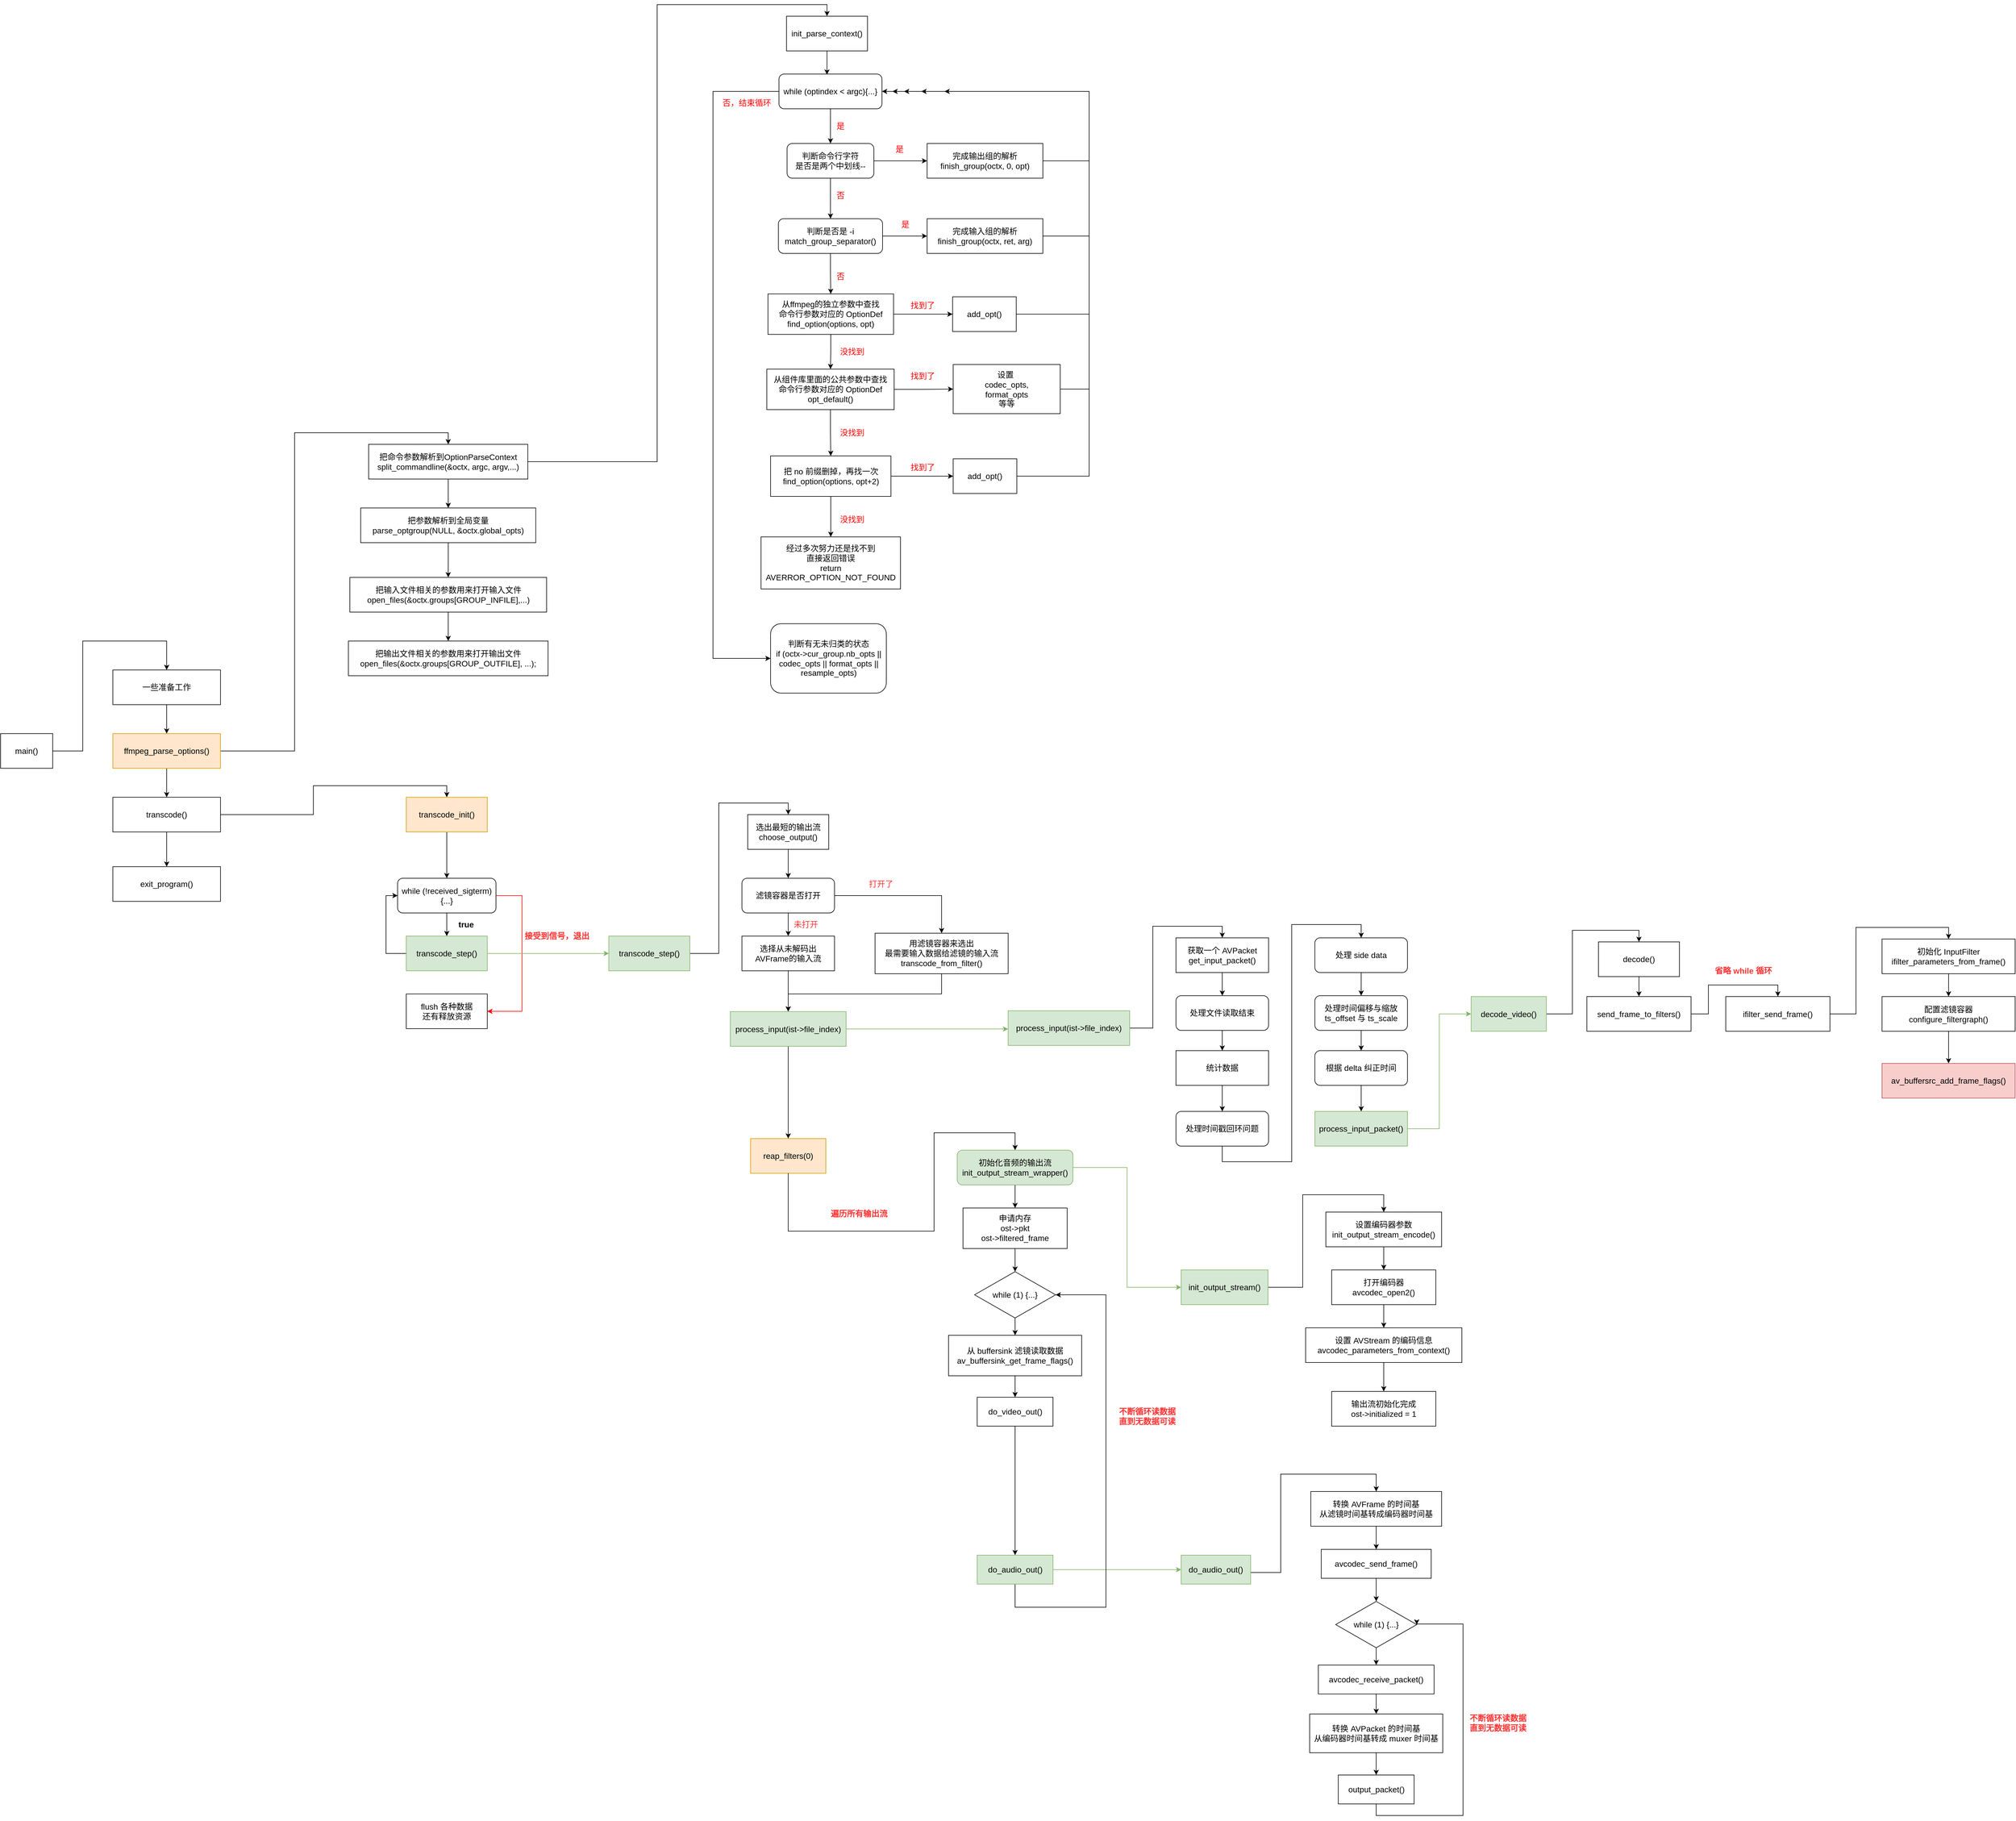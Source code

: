 <mxfile version="20.2.3" type="device"><diagram id="CCSkUD4YMc4SreTmyc2y" name="第 1 页"><mxGraphModel dx="2160" dy="3203" grid="1" gridSize="10" guides="1" tooltips="1" connect="1" arrows="1" fold="1" page="1" pageScale="1" pageWidth="827" pageHeight="1169" math="0" shadow="0"><root><mxCell id="0"/><mxCell id="1" parent="0"/><mxCell id="md7RBjFyD2T9hECYB-EM-8" style="edgeStyle=orthogonalEdgeStyle;rounded=0;orthogonalLoop=1;jettySize=auto;html=1;entryX=0.5;entryY=0;entryDx=0;entryDy=0;fontSize=14;" parent="1" source="md7RBjFyD2T9hECYB-EM-1" target="md7RBjFyD2T9hECYB-EM-2" edge="1"><mxGeometry relative="1" as="geometry"><Array as="points"><mxPoint x="2160" y="1027"/><mxPoint x="2160" y="867"/><mxPoint x="2300" y="867"/></Array><mxPoint x="2110" y="1037" as="sourcePoint"/></mxGeometry></mxCell><mxCell id="md7RBjFyD2T9hECYB-EM-1" value="init_output_stream()" style="rounded=0;whiteSpace=wrap;html=1;fontSize=14;fillColor=#d5e8d4;strokeColor=#82b366;" parent="1" vertex="1"><mxGeometry x="1950" y="997" width="150" height="60" as="geometry"/></mxCell><mxCell id="md7RBjFyD2T9hECYB-EM-11" style="edgeStyle=orthogonalEdgeStyle;rounded=0;orthogonalLoop=1;jettySize=auto;html=1;fontSize=14;" parent="1" source="md7RBjFyD2T9hECYB-EM-2" target="md7RBjFyD2T9hECYB-EM-3" edge="1"><mxGeometry relative="1" as="geometry"/></mxCell><mxCell id="md7RBjFyD2T9hECYB-EM-2" value="设置编码器参数&lt;br&gt;init_output_stream_encode()" style="rounded=0;whiteSpace=wrap;html=1;fontSize=14;" parent="1" vertex="1"><mxGeometry x="2200" y="897" width="200" height="60" as="geometry"/></mxCell><mxCell id="yU_25tdU4J_QL-_KCbab-4" style="edgeStyle=orthogonalEdgeStyle;rounded=0;orthogonalLoop=1;jettySize=auto;html=1;" parent="1" source="md7RBjFyD2T9hECYB-EM-3" target="yU_25tdU4J_QL-_KCbab-1" edge="1"><mxGeometry relative="1" as="geometry"/></mxCell><mxCell id="md7RBjFyD2T9hECYB-EM-3" value="打开编码器&lt;br&gt;avcodec_open2()" style="rounded=0;whiteSpace=wrap;html=1;fontSize=14;" parent="1" vertex="1"><mxGeometry x="2210" y="997" width="180" height="60" as="geometry"/></mxCell><mxCell id="yU_25tdU4J_QL-_KCbab-5" style="edgeStyle=orthogonalEdgeStyle;rounded=0;orthogonalLoop=1;jettySize=auto;html=1;" parent="1" source="yU_25tdU4J_QL-_KCbab-1" target="yU_25tdU4J_QL-_KCbab-2" edge="1"><mxGeometry relative="1" as="geometry"/></mxCell><mxCell id="yU_25tdU4J_QL-_KCbab-1" value="设置 AVStream 的编码信息&lt;br&gt;avcodec_parameters_from_context()" style="rounded=0;whiteSpace=wrap;html=1;fontSize=14;" parent="1" vertex="1"><mxGeometry x="2165" y="1097" width="270" height="60" as="geometry"/></mxCell><mxCell id="yU_25tdU4J_QL-_KCbab-2" value="输出流初始化完成&lt;br&gt;ost-&amp;gt;initialized = 1" style="rounded=0;whiteSpace=wrap;html=1;fontSize=14;" parent="1" vertex="1"><mxGeometry x="2210" y="1207" width="180" height="60" as="geometry"/></mxCell><mxCell id="SfkrOtHu6b_u3Cap-k4C-1" style="edgeStyle=orthogonalEdgeStyle;rounded=0;orthogonalLoop=1;jettySize=auto;html=1;entryX=0.5;entryY=0;entryDx=0;entryDy=0;fontSize=14;" parent="1" source="SfkrOtHu6b_u3Cap-k4C-2" target="SfkrOtHu6b_u3Cap-k4C-4" edge="1"><mxGeometry relative="1" as="geometry"><Array as="points"><mxPoint x="52" y="100"/><mxPoint x="52" y="-90"/><mxPoint x="197" y="-90"/></Array></mxGeometry></mxCell><mxCell id="SfkrOtHu6b_u3Cap-k4C-2" value="main()" style="rounded=0;whiteSpace=wrap;html=1;fontSize=14;" parent="1" vertex="1"><mxGeometry x="-90" y="70" width="90" height="60" as="geometry"/></mxCell><mxCell id="SfkrOtHu6b_u3Cap-k4C-3" style="edgeStyle=orthogonalEdgeStyle;rounded=0;orthogonalLoop=1;jettySize=auto;html=1;fontSize=14;" parent="1" source="SfkrOtHu6b_u3Cap-k4C-4" target="SfkrOtHu6b_u3Cap-k4C-7" edge="1"><mxGeometry relative="1" as="geometry"/></mxCell><mxCell id="SfkrOtHu6b_u3Cap-k4C-4" value="一些准备工作" style="rounded=0;whiteSpace=wrap;html=1;fontSize=14;" parent="1" vertex="1"><mxGeometry x="104" y="-40" width="186" height="60" as="geometry"/></mxCell><mxCell id="SfkrOtHu6b_u3Cap-k4C-6" style="edgeStyle=orthogonalEdgeStyle;rounded=0;orthogonalLoop=1;jettySize=auto;html=1;fontSize=14;" parent="1" source="SfkrOtHu6b_u3Cap-k4C-7" target="SfkrOtHu6b_u3Cap-k4C-8" edge="1"><mxGeometry relative="1" as="geometry"/></mxCell><mxCell id="SfkrOtHu6b_u3Cap-k4C-134" style="edgeStyle=orthogonalEdgeStyle;rounded=0;orthogonalLoop=1;jettySize=auto;html=1;entryX=0.5;entryY=0;entryDx=0;entryDy=0;" parent="1" source="SfkrOtHu6b_u3Cap-k4C-7" target="SfkrOtHu6b_u3Cap-k4C-12" edge="1"><mxGeometry relative="1" as="geometry"/></mxCell><mxCell id="SfkrOtHu6b_u3Cap-k4C-7" value="ffmpeg_parse_options()" style="rounded=0;whiteSpace=wrap;html=1;fontSize=14;fillColor=#ffe6cc;strokeColor=#d79b00;" parent="1" vertex="1"><mxGeometry x="104" y="70" width="186" height="60" as="geometry"/></mxCell><mxCell id="SfkrOtHu6b_u3Cap-k4C-65" style="edgeStyle=orthogonalEdgeStyle;rounded=0;orthogonalLoop=1;jettySize=auto;html=1;" parent="1" source="SfkrOtHu6b_u3Cap-k4C-8" target="SfkrOtHu6b_u3Cap-k4C-64" edge="1"><mxGeometry relative="1" as="geometry"/></mxCell><mxCell id="SfkrOtHu6b_u3Cap-k4C-136" style="edgeStyle=orthogonalEdgeStyle;rounded=0;orthogonalLoop=1;jettySize=auto;html=1;entryX=0.5;entryY=0;entryDx=0;entryDy=0;" parent="1" source="SfkrOtHu6b_u3Cap-k4C-8" target="SfkrOtHu6b_u3Cap-k4C-68" edge="1"><mxGeometry relative="1" as="geometry"/></mxCell><mxCell id="SfkrOtHu6b_u3Cap-k4C-8" value="transcode()" style="rounded=0;whiteSpace=wrap;html=1;fontSize=14;" parent="1" vertex="1"><mxGeometry x="104" y="180" width="186" height="60" as="geometry"/></mxCell><mxCell id="SfkrOtHu6b_u3Cap-k4C-9" style="edgeStyle=orthogonalEdgeStyle;rounded=0;orthogonalLoop=1;jettySize=auto;html=1;fontSize=14;" parent="1" source="SfkrOtHu6b_u3Cap-k4C-10" target="SfkrOtHu6b_u3Cap-k4C-14" edge="1"><mxGeometry relative="1" as="geometry"/></mxCell><mxCell id="SfkrOtHu6b_u3Cap-k4C-10" value="把参数解析到全局变量&lt;br&gt;parse_optgroup(NULL, &amp;amp;octx.global_opts)" style="rounded=0;whiteSpace=wrap;html=1;fontSize=14;" parent="1" vertex="1"><mxGeometry x="532.25" y="-320" width="302.5" height="60" as="geometry"/></mxCell><mxCell id="SfkrOtHu6b_u3Cap-k4C-11" style="edgeStyle=orthogonalEdgeStyle;rounded=0;orthogonalLoop=1;jettySize=auto;html=1;fontSize=14;" parent="1" source="SfkrOtHu6b_u3Cap-k4C-12" target="SfkrOtHu6b_u3Cap-k4C-10" edge="1"><mxGeometry relative="1" as="geometry"/></mxCell><mxCell id="SfkrOtHu6b_u3Cap-k4C-135" style="edgeStyle=orthogonalEdgeStyle;rounded=0;orthogonalLoop=1;jettySize=auto;html=1;entryX=0.5;entryY=0;entryDx=0;entryDy=0;" parent="1" source="SfkrOtHu6b_u3Cap-k4C-12" target="SfkrOtHu6b_u3Cap-k4C-19" edge="1"><mxGeometry relative="1" as="geometry"><mxPoint x="1010.0" y="-600" as="targetPoint"/></mxGeometry></mxCell><mxCell id="SfkrOtHu6b_u3Cap-k4C-12" value="把命令参数解析到OptionParseContext&lt;br&gt;split_commandline(&amp;amp;octx, argc, argv,...)" style="rounded=0;whiteSpace=wrap;html=1;fontSize=14;" parent="1" vertex="1"><mxGeometry x="546" y="-430" width="275" height="60" as="geometry"/></mxCell><mxCell id="SfkrOtHu6b_u3Cap-k4C-13" style="edgeStyle=orthogonalEdgeStyle;rounded=0;orthogonalLoop=1;jettySize=auto;html=1;fontSize=14;" parent="1" source="SfkrOtHu6b_u3Cap-k4C-14" target="SfkrOtHu6b_u3Cap-k4C-15" edge="1"><mxGeometry relative="1" as="geometry"/></mxCell><mxCell id="SfkrOtHu6b_u3Cap-k4C-14" value="把输入文件相关的参数用来打开输入文件&lt;br&gt;open_files(&amp;amp;octx.groups[GROUP_INFILE],...)" style="rounded=0;whiteSpace=wrap;html=1;fontSize=14;" parent="1" vertex="1"><mxGeometry x="513.5" y="-200" width="340" height="60" as="geometry"/></mxCell><mxCell id="SfkrOtHu6b_u3Cap-k4C-15" value="把输出文件相关的参数用来打开输出文件&lt;br&gt;open_files(&amp;amp;octx.groups[GROUP_OUTFILE], ...);" style="rounded=0;whiteSpace=wrap;html=1;fontSize=14;" parent="1" vertex="1"><mxGeometry x="511" y="-90" width="345" height="60" as="geometry"/></mxCell><mxCell id="SfkrOtHu6b_u3Cap-k4C-18" style="edgeStyle=orthogonalEdgeStyle;rounded=0;orthogonalLoop=1;jettySize=auto;html=1;entryX=0.466;entryY=0.017;entryDx=0;entryDy=0;entryPerimeter=0;fontSize=14;" parent="1" source="SfkrOtHu6b_u3Cap-k4C-19" target="SfkrOtHu6b_u3Cap-k4C-42" edge="1"><mxGeometry relative="1" as="geometry"/></mxCell><mxCell id="SfkrOtHu6b_u3Cap-k4C-19" value="init_parse_context()" style="rounded=0;whiteSpace=wrap;html=1;fontSize=14;" parent="1" vertex="1"><mxGeometry x="1268" y="-1170" width="140" height="60" as="geometry"/></mxCell><mxCell id="SfkrOtHu6b_u3Cap-k4C-20" style="edgeStyle=orthogonalEdgeStyle;rounded=0;orthogonalLoop=1;jettySize=auto;html=1;fontSize=14;fontColor=#FF0000;entryX=1;entryY=0.5;entryDx=0;entryDy=0;" parent="1" source="SfkrOtHu6b_u3Cap-k4C-21" target="SfkrOtHu6b_u3Cap-k4C-42" edge="1"><mxGeometry relative="1" as="geometry"><mxPoint x="1751" y="-1050" as="targetPoint"/><Array as="points"><mxPoint x="1791" y="-920"/><mxPoint x="1791" y="-1040"/></Array></mxGeometry></mxCell><mxCell id="SfkrOtHu6b_u3Cap-k4C-21" value="完成输出组的解析&lt;br style=&quot;font-size: 14px;&quot;&gt;finish_group(octx, 0, opt)" style="rounded=0;whiteSpace=wrap;html=1;fontSize=14;" parent="1" vertex="1"><mxGeometry x="1511" y="-950" width="200" height="60" as="geometry"/></mxCell><mxCell id="SfkrOtHu6b_u3Cap-k4C-22" style="edgeStyle=orthogonalEdgeStyle;rounded=0;orthogonalLoop=1;jettySize=auto;html=1;fontSize=14;fontColor=#FF0000;" parent="1" source="SfkrOtHu6b_u3Cap-k4C-24" target="SfkrOtHu6b_u3Cap-k4C-30" edge="1"><mxGeometry relative="1" as="geometry"/></mxCell><mxCell id="SfkrOtHu6b_u3Cap-k4C-23" style="edgeStyle=orthogonalEdgeStyle;rounded=0;orthogonalLoop=1;jettySize=auto;html=1;fontSize=14;fontColor=#FF0000;" parent="1" source="SfkrOtHu6b_u3Cap-k4C-24" target="SfkrOtHu6b_u3Cap-k4C-33" edge="1"><mxGeometry relative="1" as="geometry"/></mxCell><mxCell id="SfkrOtHu6b_u3Cap-k4C-24" value="判断是否是 -i&lt;br&gt;&lt;span style=&quot;text-align: start;&quot;&gt;match_group_separator()&lt;/span&gt;" style="rounded=1;whiteSpace=wrap;html=1;fontSize=14;" parent="1" vertex="1"><mxGeometry x="1254" y="-820" width="180" height="60" as="geometry"/></mxCell><mxCell id="SfkrOtHu6b_u3Cap-k4C-25" style="edgeStyle=orthogonalEdgeStyle;rounded=0;orthogonalLoop=1;jettySize=auto;html=1;fontSize=14;" parent="1" source="SfkrOtHu6b_u3Cap-k4C-27" target="SfkrOtHu6b_u3Cap-k4C-21" edge="1"><mxGeometry relative="1" as="geometry"/></mxCell><mxCell id="SfkrOtHu6b_u3Cap-k4C-26" style="edgeStyle=orthogonalEdgeStyle;rounded=0;orthogonalLoop=1;jettySize=auto;html=1;fontSize=14;fontColor=#FF0000;" parent="1" source="SfkrOtHu6b_u3Cap-k4C-27" target="SfkrOtHu6b_u3Cap-k4C-24" edge="1"><mxGeometry relative="1" as="geometry"/></mxCell><mxCell id="SfkrOtHu6b_u3Cap-k4C-27" value="判断命令行字符&lt;br&gt;是否是两个中划线--" style="rounded=1;whiteSpace=wrap;html=1;fontSize=14;" parent="1" vertex="1"><mxGeometry x="1269" y="-950" width="150" height="60" as="geometry"/></mxCell><mxCell id="SfkrOtHu6b_u3Cap-k4C-28" value="判断有无未归类的状态&lt;br&gt;if (octx-&amp;gt;cur_group.nb_opts || codec_opts || format_opts || resample_opts)" style="rounded=1;whiteSpace=wrap;html=1;fontSize=14;" parent="1" vertex="1"><mxGeometry x="1240.5" y="-120" width="200" height="120" as="geometry"/></mxCell><mxCell id="SfkrOtHu6b_u3Cap-k4C-29" style="edgeStyle=orthogonalEdgeStyle;rounded=0;orthogonalLoop=1;jettySize=auto;html=1;fontSize=14;fontColor=#FF0000;" parent="1" source="SfkrOtHu6b_u3Cap-k4C-30" edge="1"><mxGeometry relative="1" as="geometry"><mxPoint x="1451" y="-1040" as="targetPoint"/><Array as="points"><mxPoint x="1791" y="-790"/><mxPoint x="1791" y="-1040"/></Array></mxGeometry></mxCell><mxCell id="SfkrOtHu6b_u3Cap-k4C-30" value="完成输入组的解析&lt;br style=&quot;font-size: 14px;&quot;&gt;finish_group(octx, ret, arg)" style="rounded=0;whiteSpace=wrap;html=1;fontSize=14;" parent="1" vertex="1"><mxGeometry x="1511" y="-820" width="200" height="60" as="geometry"/></mxCell><mxCell id="SfkrOtHu6b_u3Cap-k4C-31" style="edgeStyle=orthogonalEdgeStyle;rounded=0;orthogonalLoop=1;jettySize=auto;html=1;fontSize=14;fontColor=#FF0000;" parent="1" source="SfkrOtHu6b_u3Cap-k4C-33" target="SfkrOtHu6b_u3Cap-k4C-36" edge="1"><mxGeometry relative="1" as="geometry"/></mxCell><mxCell id="SfkrOtHu6b_u3Cap-k4C-32" style="edgeStyle=orthogonalEdgeStyle;rounded=0;orthogonalLoop=1;jettySize=auto;html=1;fontSize=14;fontColor=#000000;" parent="1" source="SfkrOtHu6b_u3Cap-k4C-33" target="SfkrOtHu6b_u3Cap-k4C-54" edge="1"><mxGeometry relative="1" as="geometry"/></mxCell><mxCell id="SfkrOtHu6b_u3Cap-k4C-33" value="从ffmpeg的独立参数中查找&lt;br&gt;命令行参数对应的 OptionDef&lt;br&gt;find_option(options, opt)" style="rounded=0;whiteSpace=wrap;html=1;fontSize=14;" parent="1" vertex="1"><mxGeometry x="1236" y="-690" width="217" height="70" as="geometry"/></mxCell><mxCell id="SfkrOtHu6b_u3Cap-k4C-34" style="edgeStyle=orthogonalEdgeStyle;rounded=0;orthogonalLoop=1;jettySize=auto;html=1;fontSize=14;fontColor=#FF0000;" parent="1" source="SfkrOtHu6b_u3Cap-k4C-36" target="SfkrOtHu6b_u3Cap-k4C-39" edge="1"><mxGeometry relative="1" as="geometry"/></mxCell><mxCell id="SfkrOtHu6b_u3Cap-k4C-35" style="edgeStyle=orthogonalEdgeStyle;rounded=0;orthogonalLoop=1;jettySize=auto;html=1;fontSize=14;fontColor=#000000;" parent="1" source="SfkrOtHu6b_u3Cap-k4C-36" target="SfkrOtHu6b_u3Cap-k4C-58" edge="1"><mxGeometry relative="1" as="geometry"/></mxCell><mxCell id="SfkrOtHu6b_u3Cap-k4C-36" value="从组件库里面的公共参数中查找&lt;br&gt;命令行参数对应的 OptionDef&lt;br&gt;opt_default()" style="rounded=0;whiteSpace=wrap;html=1;fontSize=14;" parent="1" vertex="1"><mxGeometry x="1234" y="-560" width="220" height="70" as="geometry"/></mxCell><mxCell id="SfkrOtHu6b_u3Cap-k4C-37" style="edgeStyle=orthogonalEdgeStyle;rounded=0;orthogonalLoop=1;jettySize=auto;html=1;fontSize=14;fontColor=#FF0000;" parent="1" source="SfkrOtHu6b_u3Cap-k4C-39" target="SfkrOtHu6b_u3Cap-k4C-50" edge="1"><mxGeometry relative="1" as="geometry"/></mxCell><mxCell id="SfkrOtHu6b_u3Cap-k4C-38" style="edgeStyle=orthogonalEdgeStyle;rounded=0;orthogonalLoop=1;jettySize=auto;html=1;fontSize=14;fontColor=#000000;" parent="1" source="SfkrOtHu6b_u3Cap-k4C-39" target="SfkrOtHu6b_u3Cap-k4C-52" edge="1"><mxGeometry relative="1" as="geometry"/></mxCell><mxCell id="SfkrOtHu6b_u3Cap-k4C-39" value="把 no 前缀删掉，再找一次&lt;br&gt;find_option(options, opt+2)" style="rounded=0;whiteSpace=wrap;html=1;fontSize=14;" parent="1" vertex="1"><mxGeometry x="1240.5" y="-410" width="208" height="70" as="geometry"/></mxCell><mxCell id="SfkrOtHu6b_u3Cap-k4C-40" style="edgeStyle=orthogonalEdgeStyle;rounded=0;orthogonalLoop=1;jettySize=auto;html=1;fontSize=14;" parent="1" source="SfkrOtHu6b_u3Cap-k4C-42" target="SfkrOtHu6b_u3Cap-k4C-27" edge="1"><mxGeometry relative="1" as="geometry"/></mxCell><mxCell id="SfkrOtHu6b_u3Cap-k4C-41" style="edgeStyle=orthogonalEdgeStyle;rounded=0;orthogonalLoop=1;jettySize=auto;html=1;exitX=0;exitY=0.5;exitDx=0;exitDy=0;fontSize=14;fontColor=#FF0000;entryX=0;entryY=0.5;entryDx=0;entryDy=0;" parent="1" source="SfkrOtHu6b_u3Cap-k4C-42" target="SfkrOtHu6b_u3Cap-k4C-28" edge="1"><mxGeometry relative="1" as="geometry"><mxPoint x="1201" y="-290" as="targetPoint"/><Array as="points"><mxPoint x="1141" y="-1040"/><mxPoint x="1141" y="-60"/><mxPoint x="1241" y="-60"/></Array></mxGeometry></mxCell><mxCell id="SfkrOtHu6b_u3Cap-k4C-42" value="while (optindex &amp;lt; argc){...}" style="rounded=1;whiteSpace=wrap;html=1;fontSize=14;" parent="1" vertex="1"><mxGeometry x="1255" y="-1070" width="178" height="60" as="geometry"/></mxCell><mxCell id="SfkrOtHu6b_u3Cap-k4C-43" value="是" style="text;strokeColor=none;fillColor=none;html=1;fontSize=14;fontStyle=0;verticalAlign=middle;align=center;fontColor=#FF0000;" parent="1" vertex="1"><mxGeometry x="1433" y="-960" width="60" height="40" as="geometry"/></mxCell><mxCell id="SfkrOtHu6b_u3Cap-k4C-44" value="是" style="text;strokeColor=none;fillColor=none;html=1;fontSize=14;fontStyle=0;verticalAlign=middle;align=center;fontColor=#FF0000;" parent="1" vertex="1"><mxGeometry x="1443" y="-830" width="60" height="40" as="geometry"/></mxCell><mxCell id="SfkrOtHu6b_u3Cap-k4C-45" value="否" style="text;strokeColor=none;fillColor=none;html=1;fontSize=14;fontStyle=0;verticalAlign=middle;align=center;fontColor=#FF0000;" parent="1" vertex="1"><mxGeometry x="1331" y="-880" width="60" height="40" as="geometry"/></mxCell><mxCell id="SfkrOtHu6b_u3Cap-k4C-46" value="否" style="text;strokeColor=none;fillColor=none;html=1;fontSize=14;fontStyle=0;verticalAlign=middle;align=center;fontColor=#FF0000;" parent="1" vertex="1"><mxGeometry x="1331" y="-740" width="60" height="40" as="geometry"/></mxCell><mxCell id="SfkrOtHu6b_u3Cap-k4C-47" value="没找到" style="text;strokeColor=none;fillColor=none;html=1;fontSize=14;fontStyle=0;verticalAlign=middle;align=center;fontColor=#FF0000;" parent="1" vertex="1"><mxGeometry x="1343" y="-610" width="76" height="40" as="geometry"/></mxCell><mxCell id="SfkrOtHu6b_u3Cap-k4C-48" value="是" style="text;strokeColor=none;fillColor=none;html=1;fontSize=14;fontStyle=0;verticalAlign=middle;align=center;fontColor=#FF0000;" parent="1" vertex="1"><mxGeometry x="1331" y="-1000" width="60" height="40" as="geometry"/></mxCell><mxCell id="SfkrOtHu6b_u3Cap-k4C-49" value="否，结束循环" style="text;strokeColor=none;fillColor=none;html=1;fontSize=14;fontStyle=0;verticalAlign=middle;align=center;fontColor=#FF0000;" parent="1" vertex="1"><mxGeometry x="1144" y="-1040" width="110" height="40" as="geometry"/></mxCell><mxCell id="SfkrOtHu6b_u3Cap-k4C-50" value="经过多次努力还是找不到&lt;br&gt;直接返回错误&lt;br&gt;return AVERROR_OPTION_NOT_FOUND" style="rounded=0;whiteSpace=wrap;html=1;fontSize=14;" parent="1" vertex="1"><mxGeometry x="1224" y="-270" width="241" height="90" as="geometry"/></mxCell><mxCell id="SfkrOtHu6b_u3Cap-k4C-51" style="edgeStyle=orthogonalEdgeStyle;rounded=0;orthogonalLoop=1;jettySize=auto;html=1;fontSize=14;fontColor=#000000;" parent="1" source="SfkrOtHu6b_u3Cap-k4C-52" edge="1"><mxGeometry relative="1" as="geometry"><mxPoint x="1541" y="-1040" as="targetPoint"/><Array as="points"><mxPoint x="1791" y="-375"/><mxPoint x="1791" y="-1040"/></Array></mxGeometry></mxCell><mxCell id="SfkrOtHu6b_u3Cap-k4C-52" value="&lt;font color=&quot;#000000&quot;&gt;add_opt()&lt;/font&gt;" style="rounded=0;whiteSpace=wrap;html=1;fontSize=14;fontColor=#FF0000;" parent="1" vertex="1"><mxGeometry x="1556" y="-405" width="110" height="60" as="geometry"/></mxCell><mxCell id="SfkrOtHu6b_u3Cap-k4C-53" style="edgeStyle=orthogonalEdgeStyle;rounded=0;orthogonalLoop=1;jettySize=auto;html=1;fontSize=14;fontColor=#000000;" parent="1" source="SfkrOtHu6b_u3Cap-k4C-54" edge="1"><mxGeometry relative="1" as="geometry"><mxPoint x="1471" y="-1040" as="targetPoint"/><Array as="points"><mxPoint x="1791" y="-655"/><mxPoint x="1791" y="-1040"/></Array></mxGeometry></mxCell><mxCell id="SfkrOtHu6b_u3Cap-k4C-54" value="&lt;font color=&quot;#000000&quot;&gt;add_opt()&lt;/font&gt;" style="rounded=0;whiteSpace=wrap;html=1;fontSize=14;fontColor=#FF0000;" parent="1" vertex="1"><mxGeometry x="1555" y="-685" width="110" height="60" as="geometry"/></mxCell><mxCell id="SfkrOtHu6b_u3Cap-k4C-55" value="找到了" style="text;strokeColor=none;fillColor=none;html=1;fontSize=14;fontStyle=0;verticalAlign=middle;align=center;fontColor=#FF0000;" parent="1" vertex="1"><mxGeometry x="1465" y="-690" width="76" height="40" as="geometry"/></mxCell><mxCell id="SfkrOtHu6b_u3Cap-k4C-56" value="没找到" style="text;strokeColor=none;fillColor=none;html=1;fontSize=14;fontStyle=0;verticalAlign=middle;align=center;fontColor=#FF0000;" parent="1" vertex="1"><mxGeometry x="1343" y="-470" width="76" height="40" as="geometry"/></mxCell><mxCell id="SfkrOtHu6b_u3Cap-k4C-57" style="edgeStyle=orthogonalEdgeStyle;rounded=0;orthogonalLoop=1;jettySize=auto;html=1;fontSize=14;fontColor=#000000;" parent="1" source="SfkrOtHu6b_u3Cap-k4C-58" edge="1"><mxGeometry relative="1" as="geometry"><mxPoint x="1501" y="-1040" as="targetPoint"/><Array as="points"><mxPoint x="1791" y="-525"/><mxPoint x="1791" y="-1040"/></Array></mxGeometry></mxCell><mxCell id="SfkrOtHu6b_u3Cap-k4C-58" value="&lt;font color=&quot;#000000&quot;&gt;设置&amp;nbsp;&lt;br&gt;codec_opts,&lt;br&gt;format_opts&lt;br&gt;等等&lt;br&gt;&lt;/font&gt;" style="rounded=0;whiteSpace=wrap;html=1;fontSize=14;fontColor=#FF0000;" parent="1" vertex="1"><mxGeometry x="1556" y="-568" width="185" height="85" as="geometry"/></mxCell><mxCell id="SfkrOtHu6b_u3Cap-k4C-59" value="没找到" style="text;strokeColor=none;fillColor=none;html=1;fontSize=14;fontStyle=0;verticalAlign=middle;align=center;fontColor=#FF0000;" parent="1" vertex="1"><mxGeometry x="1343" y="-320" width="76" height="40" as="geometry"/></mxCell><mxCell id="SfkrOtHu6b_u3Cap-k4C-60" value="找到了" style="text;strokeColor=none;fillColor=none;html=1;fontSize=14;fontStyle=0;verticalAlign=middle;align=center;fontColor=#FF0000;" parent="1" vertex="1"><mxGeometry x="1465" y="-568" width="76" height="40" as="geometry"/></mxCell><mxCell id="SfkrOtHu6b_u3Cap-k4C-61" value="找到了" style="text;strokeColor=none;fillColor=none;html=1;fontSize=14;fontStyle=0;verticalAlign=middle;align=center;fontColor=#FF0000;" parent="1" vertex="1"><mxGeometry x="1465" y="-410" width="76" height="40" as="geometry"/></mxCell><mxCell id="SfkrOtHu6b_u3Cap-k4C-64" value="exit_program()" style="rounded=0;whiteSpace=wrap;html=1;fontSize=14;" parent="1" vertex="1"><mxGeometry x="104" y="300" width="186" height="60" as="geometry"/></mxCell><mxCell id="SfkrOtHu6b_u3Cap-k4C-67" style="edgeStyle=orthogonalEdgeStyle;rounded=0;orthogonalLoop=1;jettySize=auto;html=1;" parent="1" source="SfkrOtHu6b_u3Cap-k4C-68" target="SfkrOtHu6b_u3Cap-k4C-71" edge="1"><mxGeometry relative="1" as="geometry"/></mxCell><mxCell id="SfkrOtHu6b_u3Cap-k4C-68" value="transcode_init()" style="rounded=0;whiteSpace=wrap;html=1;fontSize=14;fillColor=#ffe6cc;strokeColor=#d79b00;" parent="1" vertex="1"><mxGeometry x="611" y="180" width="140" height="60" as="geometry"/></mxCell><mxCell id="SfkrOtHu6b_u3Cap-k4C-69" style="edgeStyle=orthogonalEdgeStyle;rounded=0;orthogonalLoop=1;jettySize=auto;html=1;entryX=1;entryY=0.5;entryDx=0;entryDy=0;fontColor=#FF0000;labelBackgroundColor=#FFFFFF;strokeColor=#FF0000;" parent="1" source="SfkrOtHu6b_u3Cap-k4C-71" target="SfkrOtHu6b_u3Cap-k4C-75" edge="1"><mxGeometry relative="1" as="geometry"><Array as="points"><mxPoint x="811" y="350"/><mxPoint x="811" y="550"/></Array></mxGeometry></mxCell><mxCell id="SfkrOtHu6b_u3Cap-k4C-70" style="edgeStyle=orthogonalEdgeStyle;rounded=0;orthogonalLoop=1;jettySize=auto;html=1;" parent="1" source="SfkrOtHu6b_u3Cap-k4C-71" target="SfkrOtHu6b_u3Cap-k4C-74" edge="1"><mxGeometry relative="1" as="geometry"/></mxCell><mxCell id="SfkrOtHu6b_u3Cap-k4C-71" value="while (!received_sigterm) {...}" style="rounded=1;whiteSpace=wrap;html=1;fillColor=#FFFFFF;fontSize=14;" parent="1" vertex="1"><mxGeometry x="596" y="320" width="170" height="60" as="geometry"/></mxCell><mxCell id="SfkrOtHu6b_u3Cap-k4C-72" style="edgeStyle=orthogonalEdgeStyle;rounded=0;orthogonalLoop=1;jettySize=auto;html=1;entryX=0;entryY=0.5;entryDx=0;entryDy=0;" parent="1" source="SfkrOtHu6b_u3Cap-k4C-74" target="SfkrOtHu6b_u3Cap-k4C-71" edge="1"><mxGeometry relative="1" as="geometry"><Array as="points"><mxPoint x="576" y="450"/><mxPoint x="576" y="350"/></Array></mxGeometry></mxCell><mxCell id="SfkrOtHu6b_u3Cap-k4C-73" style="edgeStyle=orthogonalEdgeStyle;rounded=0;orthogonalLoop=1;jettySize=auto;html=1;fillColor=#d5e8d4;strokeColor=#82b366;" parent="1" source="SfkrOtHu6b_u3Cap-k4C-74" target="SfkrOtHu6b_u3Cap-k4C-79" edge="1"><mxGeometry relative="1" as="geometry"/></mxCell><mxCell id="SfkrOtHu6b_u3Cap-k4C-74" value="transcode_step()" style="rounded=0;whiteSpace=wrap;html=1;fontSize=14;fillColor=#d5e8d4;strokeColor=#82b366;" parent="1" vertex="1"><mxGeometry x="611" y="420" width="140" height="60" as="geometry"/></mxCell><mxCell id="SfkrOtHu6b_u3Cap-k4C-75" value="flush 各种数据&lt;br&gt;还有释放资源" style="rounded=0;whiteSpace=wrap;html=1;fontSize=14;" parent="1" vertex="1"><mxGeometry x="611" y="520" width="140" height="60" as="geometry"/></mxCell><mxCell id="SfkrOtHu6b_u3Cap-k4C-76" value="true" style="text;strokeColor=none;fillColor=none;html=1;fontSize=14;fontStyle=1;verticalAlign=middle;align=center;fontColor=#000000;" parent="1" vertex="1"><mxGeometry x="681" y="380" width="65" height="40" as="geometry"/></mxCell><mxCell id="SfkrOtHu6b_u3Cap-k4C-77" value="接受到信号，退出" style="text;strokeColor=none;fillColor=none;html=1;fontSize=14;fontStyle=1;verticalAlign=middle;align=center;fontColor=#FF3333;" parent="1" vertex="1"><mxGeometry x="821" y="400" width="100" height="40" as="geometry"/></mxCell><mxCell id="SfkrOtHu6b_u3Cap-k4C-78" style="edgeStyle=orthogonalEdgeStyle;rounded=0;orthogonalLoop=1;jettySize=auto;html=1;entryX=0.5;entryY=0;entryDx=0;entryDy=0;fontSize=14;" parent="1" source="SfkrOtHu6b_u3Cap-k4C-79" target="SfkrOtHu6b_u3Cap-k4C-81" edge="1"><mxGeometry relative="1" as="geometry"/></mxCell><mxCell id="SfkrOtHu6b_u3Cap-k4C-79" value="transcode_step()" style="rounded=0;whiteSpace=wrap;html=1;fontSize=14;fillColor=#d5e8d4;strokeColor=#82b366;" parent="1" vertex="1"><mxGeometry x="961" y="420" width="140" height="60" as="geometry"/></mxCell><mxCell id="SfkrOtHu6b_u3Cap-k4C-80" style="edgeStyle=orthogonalEdgeStyle;rounded=0;orthogonalLoop=1;jettySize=auto;html=1;fontSize=14;" parent="1" source="SfkrOtHu6b_u3Cap-k4C-81" target="SfkrOtHu6b_u3Cap-k4C-84" edge="1"><mxGeometry relative="1" as="geometry"/></mxCell><mxCell id="SfkrOtHu6b_u3Cap-k4C-81" value="选出最短的输出流&lt;br&gt;choose_output()" style="rounded=0;whiteSpace=wrap;html=1;fontSize=14;fillColor=#FFFFFF;strokeColor=#000000;" parent="1" vertex="1"><mxGeometry x="1201" y="210" width="140" height="60" as="geometry"/></mxCell><mxCell id="SfkrOtHu6b_u3Cap-k4C-82" style="edgeStyle=orthogonalEdgeStyle;rounded=0;orthogonalLoop=1;jettySize=auto;html=1;fontSize=14;" parent="1" source="SfkrOtHu6b_u3Cap-k4C-84" target="SfkrOtHu6b_u3Cap-k4C-86" edge="1"><mxGeometry relative="1" as="geometry"/></mxCell><mxCell id="SfkrOtHu6b_u3Cap-k4C-83" style="edgeStyle=orthogonalEdgeStyle;rounded=0;orthogonalLoop=1;jettySize=auto;html=1;fontSize=14;" parent="1" source="SfkrOtHu6b_u3Cap-k4C-84" target="SfkrOtHu6b_u3Cap-k4C-88" edge="1"><mxGeometry relative="1" as="geometry"/></mxCell><mxCell id="SfkrOtHu6b_u3Cap-k4C-84" value="&lt;span style=&quot;font-size: 14px;&quot;&gt;滤镜容器是否打开&lt;br&gt;&lt;/span&gt;" style="rounded=1;whiteSpace=wrap;html=1;" parent="1" vertex="1"><mxGeometry x="1191" y="320" width="160" height="60" as="geometry"/></mxCell><mxCell id="SfkrOtHu6b_u3Cap-k4C-85" style="edgeStyle=orthogonalEdgeStyle;rounded=0;orthogonalLoop=1;jettySize=auto;html=1;fontSize=14;" parent="1" source="SfkrOtHu6b_u3Cap-k4C-86" target="SfkrOtHu6b_u3Cap-k4C-91" edge="1"><mxGeometry relative="1" as="geometry"/></mxCell><mxCell id="SfkrOtHu6b_u3Cap-k4C-86" value="&lt;span style=&quot;font-size: 14px;&quot;&gt;选择从未解码出 AVFrame的输入流&lt;br&gt;&lt;/span&gt;" style="rounded=0;whiteSpace=wrap;html=1;" parent="1" vertex="1"><mxGeometry x="1191" y="420" width="160" height="60" as="geometry"/></mxCell><mxCell id="JiS8nqdneQuhs1CXHggi-3" style="edgeStyle=orthogonalEdgeStyle;rounded=0;orthogonalLoop=1;jettySize=auto;html=1;" parent="1" source="SfkrOtHu6b_u3Cap-k4C-88" target="SfkrOtHu6b_u3Cap-k4C-91" edge="1"><mxGeometry relative="1" as="geometry"><Array as="points"><mxPoint x="1536" y="520"/><mxPoint x="1271" y="520"/></Array></mxGeometry></mxCell><mxCell id="SfkrOtHu6b_u3Cap-k4C-88" value="&lt;span style=&quot;font-size: 14px;&quot;&gt;用滤镜容器来选出&lt;/span&gt;&lt;br&gt;&lt;span style=&quot;font-size: 14px;&quot;&gt;最需要输入数据给滤镜的输入流&lt;/span&gt;&lt;br&gt;&lt;span style=&quot;font-size: 14px;&quot;&gt;transcode_from_filter()&lt;/span&gt;" style="rounded=0;whiteSpace=wrap;html=1;" parent="1" vertex="1"><mxGeometry x="1421" y="415" width="230" height="70" as="geometry"/></mxCell><mxCell id="SfkrOtHu6b_u3Cap-k4C-89" style="edgeStyle=orthogonalEdgeStyle;rounded=0;orthogonalLoop=1;jettySize=auto;html=1;fontSize=14;" parent="1" source="SfkrOtHu6b_u3Cap-k4C-91" target="SfkrOtHu6b_u3Cap-k4C-92" edge="1"><mxGeometry relative="1" as="geometry"/></mxCell><mxCell id="SfkrOtHu6b_u3Cap-k4C-90" style="edgeStyle=orthogonalEdgeStyle;rounded=0;orthogonalLoop=1;jettySize=auto;html=1;fillColor=#d5e8d4;strokeColor=#82b366;" parent="1" source="SfkrOtHu6b_u3Cap-k4C-91" target="SfkrOtHu6b_u3Cap-k4C-96" edge="1"><mxGeometry relative="1" as="geometry"><Array as="points"><mxPoint x="1590" y="581"/><mxPoint x="1590" y="581"/></Array></mxGeometry></mxCell><mxCell id="SfkrOtHu6b_u3Cap-k4C-91" value="&lt;span style=&quot;font-size: 14px;&quot;&gt;process_input(ist-&amp;gt;file_index)&lt;/span&gt;" style="rounded=0;whiteSpace=wrap;html=1;fontSize=14;fillColor=#d5e8d4;strokeColor=#82b366;" parent="1" vertex="1"><mxGeometry x="1171" y="550.5" width="200" height="60" as="geometry"/></mxCell><mxCell id="SfkrOtHu6b_u3Cap-k4C-92" value="&lt;span style=&quot;font-size: 14px;&quot;&gt;reap_filters(0)&lt;/span&gt;" style="rounded=0;whiteSpace=wrap;html=1;fontSize=14;fillColor=#ffe6cc;strokeColor=#d79b00;" parent="1" vertex="1"><mxGeometry x="1206" y="770" width="130" height="60" as="geometry"/></mxCell><mxCell id="SfkrOtHu6b_u3Cap-k4C-93" value="打开了" style="text;strokeColor=none;fillColor=none;html=1;fontSize=14;fontStyle=0;verticalAlign=middle;align=center;fontColor=#FF3333;" parent="1" vertex="1"><mxGeometry x="1381" y="310" width="100" height="40" as="geometry"/></mxCell><mxCell id="SfkrOtHu6b_u3Cap-k4C-94" value="未打开" style="text;strokeColor=none;fillColor=none;html=1;fontSize=14;fontStyle=0;verticalAlign=middle;align=center;fontColor=#FF3333;" parent="1" vertex="1"><mxGeometry x="1261" y="380" width="80" height="40" as="geometry"/></mxCell><mxCell id="SfkrOtHu6b_u3Cap-k4C-95" style="edgeStyle=orthogonalEdgeStyle;rounded=0;orthogonalLoop=1;jettySize=auto;html=1;entryX=0.5;entryY=0;entryDx=0;entryDy=0;" parent="1" source="SfkrOtHu6b_u3Cap-k4C-96" target="SfkrOtHu6b_u3Cap-k4C-98" edge="1"><mxGeometry relative="1" as="geometry"/></mxCell><mxCell id="SfkrOtHu6b_u3Cap-k4C-96" value="process_input(ist-&amp;gt;file_index)" style="rounded=0;whiteSpace=wrap;html=1;fontSize=14;fillColor=#d5e8d4;strokeColor=#82b366;" parent="1" vertex="1"><mxGeometry x="1651" y="549" width="210" height="60" as="geometry"/></mxCell><mxCell id="SfkrOtHu6b_u3Cap-k4C-97" style="edgeStyle=orthogonalEdgeStyle;rounded=0;orthogonalLoop=1;jettySize=auto;html=1;" parent="1" source="SfkrOtHu6b_u3Cap-k4C-98" target="SfkrOtHu6b_u3Cap-k4C-100" edge="1"><mxGeometry relative="1" as="geometry"/></mxCell><mxCell id="SfkrOtHu6b_u3Cap-k4C-98" value="获取一个 AVPacket&lt;br&gt;get_input_packet()" style="rounded=0;whiteSpace=wrap;html=1;fontSize=14;fillColor=#FFFFFF;strokeColor=#000000;" parent="1" vertex="1"><mxGeometry x="1941" y="423" width="160" height="60" as="geometry"/></mxCell><mxCell id="SfkrOtHu6b_u3Cap-k4C-99" style="edgeStyle=orthogonalEdgeStyle;rounded=0;orthogonalLoop=1;jettySize=auto;html=1;" parent="1" source="SfkrOtHu6b_u3Cap-k4C-100" target="SfkrOtHu6b_u3Cap-k4C-102" edge="1"><mxGeometry relative="1" as="geometry"/></mxCell><mxCell id="SfkrOtHu6b_u3Cap-k4C-100" value="处理文件读取结束" style="rounded=1;whiteSpace=wrap;html=1;fontSize=14;fillColor=#FFFFFF;strokeColor=#000000;" parent="1" vertex="1"><mxGeometry x="1941" y="523" width="160" height="60" as="geometry"/></mxCell><mxCell id="SfkrOtHu6b_u3Cap-k4C-101" style="edgeStyle=orthogonalEdgeStyle;rounded=0;orthogonalLoop=1;jettySize=auto;html=1;" parent="1" source="SfkrOtHu6b_u3Cap-k4C-102" target="SfkrOtHu6b_u3Cap-k4C-104" edge="1"><mxGeometry relative="1" as="geometry"/></mxCell><mxCell id="SfkrOtHu6b_u3Cap-k4C-102" value="统计数据" style="rounded=0;whiteSpace=wrap;html=1;fontSize=14;fillColor=#FFFFFF;strokeColor=#000000;" parent="1" vertex="1"><mxGeometry x="1941" y="618" width="160" height="60" as="geometry"/></mxCell><mxCell id="SfkrOtHu6b_u3Cap-k4C-103" style="edgeStyle=orthogonalEdgeStyle;rounded=0;orthogonalLoop=1;jettySize=auto;html=1;entryX=0.5;entryY=0;entryDx=0;entryDy=0;" parent="1" source="SfkrOtHu6b_u3Cap-k4C-104" target="SfkrOtHu6b_u3Cap-k4C-106" edge="1"><mxGeometry relative="1" as="geometry"><Array as="points"><mxPoint x="2021" y="810"/><mxPoint x="2141" y="810"/><mxPoint x="2141" y="400"/><mxPoint x="2261" y="400"/></Array></mxGeometry></mxCell><mxCell id="SfkrOtHu6b_u3Cap-k4C-104" value="处理时间戳回环问题" style="rounded=1;whiteSpace=wrap;html=1;fontSize=14;fillColor=#FFFFFF;strokeColor=#000000;" parent="1" vertex="1"><mxGeometry x="1941" y="723" width="160" height="60" as="geometry"/></mxCell><mxCell id="SfkrOtHu6b_u3Cap-k4C-105" style="edgeStyle=orthogonalEdgeStyle;rounded=0;orthogonalLoop=1;jettySize=auto;html=1;" parent="1" source="SfkrOtHu6b_u3Cap-k4C-106" target="SfkrOtHu6b_u3Cap-k4C-108" edge="1"><mxGeometry relative="1" as="geometry"/></mxCell><mxCell id="SfkrOtHu6b_u3Cap-k4C-106" value="处理 side data" style="rounded=1;whiteSpace=wrap;html=1;fontSize=14;fillColor=#FFFFFF;strokeColor=#000000;" parent="1" vertex="1"><mxGeometry x="2181" y="423" width="160" height="60" as="geometry"/></mxCell><mxCell id="SfkrOtHu6b_u3Cap-k4C-107" style="edgeStyle=orthogonalEdgeStyle;rounded=0;orthogonalLoop=1;jettySize=auto;html=1;" parent="1" source="SfkrOtHu6b_u3Cap-k4C-108" target="SfkrOtHu6b_u3Cap-k4C-110" edge="1"><mxGeometry relative="1" as="geometry"/></mxCell><mxCell id="SfkrOtHu6b_u3Cap-k4C-108" value="处理时间偏移与缩放&lt;br&gt;ts_offset 与 ts_scale" style="rounded=1;whiteSpace=wrap;html=1;fontSize=14;fillColor=#FFFFFF;strokeColor=#000000;" parent="1" vertex="1"><mxGeometry x="2181" y="523" width="160" height="60" as="geometry"/></mxCell><mxCell id="SfkrOtHu6b_u3Cap-k4C-109" style="edgeStyle=orthogonalEdgeStyle;rounded=0;orthogonalLoop=1;jettySize=auto;html=1;" parent="1" source="SfkrOtHu6b_u3Cap-k4C-110" target="SfkrOtHu6b_u3Cap-k4C-112" edge="1"><mxGeometry relative="1" as="geometry"/></mxCell><mxCell id="SfkrOtHu6b_u3Cap-k4C-110" value="根据 delta 纠正时间" style="rounded=1;whiteSpace=wrap;html=1;fontSize=14;fillColor=#FFFFFF;strokeColor=#000000;" parent="1" vertex="1"><mxGeometry x="2181" y="618" width="160" height="60" as="geometry"/></mxCell><mxCell id="SfkrOtHu6b_u3Cap-k4C-111" style="edgeStyle=orthogonalEdgeStyle;rounded=0;orthogonalLoop=1;jettySize=auto;html=1;entryX=0;entryY=0.5;entryDx=0;entryDy=0;fillColor=#d5e8d4;strokeColor=#82b366;" parent="1" source="SfkrOtHu6b_u3Cap-k4C-112" target="SfkrOtHu6b_u3Cap-k4C-114" edge="1"><mxGeometry relative="1" as="geometry"/></mxCell><mxCell id="SfkrOtHu6b_u3Cap-k4C-112" value="process_input_packet()" style="rounded=0;whiteSpace=wrap;html=1;fontSize=14;fillColor=#d5e8d4;strokeColor=#82b366;" parent="1" vertex="1"><mxGeometry x="2181" y="723" width="160" height="60" as="geometry"/></mxCell><mxCell id="SfkrOtHu6b_u3Cap-k4C-113" style="edgeStyle=orthogonalEdgeStyle;rounded=0;orthogonalLoop=1;jettySize=auto;html=1;entryX=0.5;entryY=0;entryDx=0;entryDy=0;" parent="1" source="SfkrOtHu6b_u3Cap-k4C-114" target="SfkrOtHu6b_u3Cap-k4C-116" edge="1"><mxGeometry relative="1" as="geometry"/></mxCell><mxCell id="SfkrOtHu6b_u3Cap-k4C-114" value="decode_video()" style="rounded=0;whiteSpace=wrap;html=1;fontSize=14;fillColor=#d5e8d4;strokeColor=#82b366;" parent="1" vertex="1"><mxGeometry x="2451" y="524.5" width="130" height="60" as="geometry"/></mxCell><mxCell id="SfkrOtHu6b_u3Cap-k4C-115" style="edgeStyle=orthogonalEdgeStyle;rounded=0;orthogonalLoop=1;jettySize=auto;html=1;entryX=0.5;entryY=0;entryDx=0;entryDy=0;" parent="1" source="SfkrOtHu6b_u3Cap-k4C-116" target="SfkrOtHu6b_u3Cap-k4C-118" edge="1"><mxGeometry relative="1" as="geometry"/></mxCell><mxCell id="SfkrOtHu6b_u3Cap-k4C-116" value="decode()" style="rounded=0;whiteSpace=wrap;html=1;fontSize=14;fillColor=#FFFFFF;strokeColor=#000000;" parent="1" vertex="1"><mxGeometry x="2671" y="430" width="140" height="60" as="geometry"/></mxCell><mxCell id="SfkrOtHu6b_u3Cap-k4C-117" style="edgeStyle=orthogonalEdgeStyle;rounded=0;orthogonalLoop=1;jettySize=auto;html=1;entryX=0.5;entryY=0;entryDx=0;entryDy=0;" parent="1" source="SfkrOtHu6b_u3Cap-k4C-118" target="SfkrOtHu6b_u3Cap-k4C-120" edge="1"><mxGeometry relative="1" as="geometry"/></mxCell><mxCell id="SfkrOtHu6b_u3Cap-k4C-118" value="send_frame_to_filters()" style="rounded=0;whiteSpace=wrap;html=1;fontSize=14;fillColor=#FFFFFF;strokeColor=#000000;" parent="1" vertex="1"><mxGeometry x="2651" y="524.5" width="180" height="60" as="geometry"/></mxCell><mxCell id="SfkrOtHu6b_u3Cap-k4C-119" style="edgeStyle=orthogonalEdgeStyle;rounded=0;orthogonalLoop=1;jettySize=auto;html=1;entryX=0.5;entryY=0;entryDx=0;entryDy=0;" parent="1" source="SfkrOtHu6b_u3Cap-k4C-120" target="SfkrOtHu6b_u3Cap-k4C-122" edge="1"><mxGeometry relative="1" as="geometry"/></mxCell><mxCell id="SfkrOtHu6b_u3Cap-k4C-120" value="ifilter_send_frame()" style="rounded=0;whiteSpace=wrap;html=1;fontSize=14;fillColor=#FFFFFF;strokeColor=#000000;" parent="1" vertex="1"><mxGeometry x="2891" y="524.5" width="180" height="60" as="geometry"/></mxCell><mxCell id="SfkrOtHu6b_u3Cap-k4C-121" style="edgeStyle=orthogonalEdgeStyle;rounded=0;orthogonalLoop=1;jettySize=auto;html=1;" parent="1" source="SfkrOtHu6b_u3Cap-k4C-122" target="SfkrOtHu6b_u3Cap-k4C-124" edge="1"><mxGeometry relative="1" as="geometry"/></mxCell><mxCell id="SfkrOtHu6b_u3Cap-k4C-122" value="初始化 InputFilter&lt;br&gt;ifilter_parameters_from_frame()" style="rounded=0;whiteSpace=wrap;html=1;fontSize=14;fillColor=#FFFFFF;strokeColor=#000000;" parent="1" vertex="1"><mxGeometry x="3161" y="425" width="230" height="60" as="geometry"/></mxCell><mxCell id="SfkrOtHu6b_u3Cap-k4C-123" style="edgeStyle=orthogonalEdgeStyle;rounded=0;orthogonalLoop=1;jettySize=auto;html=1;" parent="1" source="SfkrOtHu6b_u3Cap-k4C-124" target="SfkrOtHu6b_u3Cap-k4C-125" edge="1"><mxGeometry relative="1" as="geometry"/></mxCell><mxCell id="SfkrOtHu6b_u3Cap-k4C-124" value="配置滤镜容器&lt;br&gt;configure_filtergraph()" style="rounded=0;whiteSpace=wrap;html=1;fontSize=14;fillColor=#FFFFFF;strokeColor=#000000;" parent="1" vertex="1"><mxGeometry x="3161" y="524.5" width="230" height="60" as="geometry"/></mxCell><mxCell id="SfkrOtHu6b_u3Cap-k4C-125" value="av_buffersrc_add_frame_flags()" style="rounded=0;whiteSpace=wrap;html=1;fontSize=14;fillColor=#f8cecc;strokeColor=#b85450;" parent="1" vertex="1"><mxGeometry x="3161" y="640" width="230" height="60" as="geometry"/></mxCell><mxCell id="SfkrOtHu6b_u3Cap-k4C-126" value="省略 while 循环" style="text;strokeColor=none;fillColor=none;html=1;fontSize=14;fontStyle=1;verticalAlign=middle;align=center;fontColor=#FF3333;" parent="1" vertex="1"><mxGeometry x="2871" y="460" width="100" height="40" as="geometry"/></mxCell><mxCell id="ex5F9Ie8RaEJCSmGdByy-1" style="edgeStyle=orthogonalEdgeStyle;rounded=0;orthogonalLoop=1;jettySize=auto;html=1;entryX=0.5;entryY=0;entryDx=0;entryDy=0;fontSize=14;exitX=0.5;exitY=1;exitDx=0;exitDy=0;" parent="1" source="SfkrOtHu6b_u3Cap-k4C-92" target="ex5F9Ie8RaEJCSmGdByy-4" edge="1"><mxGeometry relative="1" as="geometry"><Array as="points"><mxPoint x="1271" y="930"/><mxPoint x="1523" y="930"/><mxPoint x="1523" y="760"/><mxPoint x="1663" y="760"/></Array><mxPoint x="1463" y="930" as="sourcePoint"/></mxGeometry></mxCell><mxCell id="ex5F9Ie8RaEJCSmGdByy-3" style="edgeStyle=orthogonalEdgeStyle;rounded=0;orthogonalLoop=1;jettySize=auto;html=1;fontSize=14;" parent="1" source="ex5F9Ie8RaEJCSmGdByy-4" target="ex5F9Ie8RaEJCSmGdByy-6" edge="1"><mxGeometry relative="1" as="geometry"/></mxCell><mxCell id="ex5F9Ie8RaEJCSmGdByy-34" style="edgeStyle=orthogonalEdgeStyle;rounded=0;orthogonalLoop=1;jettySize=auto;html=1;entryX=0;entryY=0.5;entryDx=0;entryDy=0;fillColor=#d5e8d4;strokeColor=#82b366;" parent="1" source="ex5F9Ie8RaEJCSmGdByy-4" target="md7RBjFyD2T9hECYB-EM-1" edge="1"><mxGeometry relative="1" as="geometry"/></mxCell><mxCell id="ex5F9Ie8RaEJCSmGdByy-4" value="初始化音频的输出流&lt;br&gt;init_output_stream_wrapper()" style="rounded=1;whiteSpace=wrap;html=1;fontSize=14;fillColor=#d5e8d4;strokeColor=#82b366;" parent="1" vertex="1"><mxGeometry x="1563" y="790" width="200" height="60" as="geometry"/></mxCell><mxCell id="ex5F9Ie8RaEJCSmGdByy-5" style="edgeStyle=orthogonalEdgeStyle;rounded=0;orthogonalLoop=1;jettySize=auto;html=1;exitX=0.5;exitY=1;exitDx=0;exitDy=0;fontSize=14;entryX=0.5;entryY=0;entryDx=0;entryDy=0;" parent="1" source="ex5F9Ie8RaEJCSmGdByy-6" target="ex5F9Ie8RaEJCSmGdByy-9" edge="1"><mxGeometry relative="1" as="geometry"><mxPoint x="1663" y="1020" as="sourcePoint"/><mxPoint x="1663" y="1010" as="targetPoint"/></mxGeometry></mxCell><mxCell id="ex5F9Ie8RaEJCSmGdByy-6" value="申请内存&lt;br&gt;ost-&amp;gt;pkt&lt;br&gt;ost-&amp;gt;filtered_frame" style="rounded=0;whiteSpace=wrap;html=1;fontSize=14;" parent="1" vertex="1"><mxGeometry x="1573" y="890" width="180" height="70" as="geometry"/></mxCell><mxCell id="ex5F9Ie8RaEJCSmGdByy-7" value="遍历所有输出流" style="text;strokeColor=none;fillColor=none;html=1;fontSize=14;fontStyle=1;verticalAlign=middle;align=center;fontColor=#FF3333;" parent="1" vertex="1"><mxGeometry x="1343" y="880" width="100" height="40" as="geometry"/></mxCell><mxCell id="ex5F9Ie8RaEJCSmGdByy-8" style="edgeStyle=orthogonalEdgeStyle;rounded=0;orthogonalLoop=1;jettySize=auto;html=1;fontSize=14;fontColor=#000000;" parent="1" source="ex5F9Ie8RaEJCSmGdByy-9" target="ex5F9Ie8RaEJCSmGdByy-11" edge="1"><mxGeometry relative="1" as="geometry"/></mxCell><mxCell id="ex5F9Ie8RaEJCSmGdByy-9" value="&lt;font color=&quot;#000000&quot;&gt;while (1) {...}&lt;/font&gt;" style="rhombus;whiteSpace=wrap;html=1;fontSize=14;fontColor=#FF3333;" parent="1" vertex="1"><mxGeometry x="1593" y="1000" width="140" height="80" as="geometry"/></mxCell><mxCell id="ex5F9Ie8RaEJCSmGdByy-10" style="edgeStyle=orthogonalEdgeStyle;rounded=0;orthogonalLoop=1;jettySize=auto;html=1;fontSize=14;fontColor=#000000;" parent="1" source="ex5F9Ie8RaEJCSmGdByy-11" target="ex5F9Ie8RaEJCSmGdByy-13" edge="1"><mxGeometry relative="1" as="geometry"/></mxCell><mxCell id="ex5F9Ie8RaEJCSmGdByy-11" value="从 buffersink 滤镜读取数据&lt;br&gt;av_buffersink_get_frame_flags()" style="rounded=0;whiteSpace=wrap;html=1;fontSize=14;" parent="1" vertex="1"><mxGeometry x="1548" y="1110" width="230" height="70" as="geometry"/></mxCell><mxCell id="ex5F9Ie8RaEJCSmGdByy-12" style="edgeStyle=orthogonalEdgeStyle;rounded=0;orthogonalLoop=1;jettySize=auto;html=1;fontSize=14;fontColor=#000000;" parent="1" source="ex5F9Ie8RaEJCSmGdByy-13" target="ex5F9Ie8RaEJCSmGdByy-15" edge="1"><mxGeometry relative="1" as="geometry"/></mxCell><mxCell id="ex5F9Ie8RaEJCSmGdByy-13" value="do_video_out()" style="rounded=0;whiteSpace=wrap;html=1;fontSize=14;" parent="1" vertex="1"><mxGeometry x="1597.5" y="1217" width="131" height="50" as="geometry"/></mxCell><mxCell id="ex5F9Ie8RaEJCSmGdByy-32" style="edgeStyle=orthogonalEdgeStyle;rounded=0;orthogonalLoop=1;jettySize=auto;html=1;fillColor=#d5e8d4;strokeColor=#82b366;" parent="1" source="ex5F9Ie8RaEJCSmGdByy-15" target="ex5F9Ie8RaEJCSmGdByy-18" edge="1"><mxGeometry relative="1" as="geometry"/></mxCell><mxCell id="ex5F9Ie8RaEJCSmGdByy-33" style="edgeStyle=orthogonalEdgeStyle;rounded=0;orthogonalLoop=1;jettySize=auto;html=1;entryX=1;entryY=0.5;entryDx=0;entryDy=0;" parent="1" source="ex5F9Ie8RaEJCSmGdByy-15" target="ex5F9Ie8RaEJCSmGdByy-9" edge="1"><mxGeometry relative="1" as="geometry"><Array as="points"><mxPoint x="1663" y="1580"/><mxPoint x="1820" y="1580"/><mxPoint x="1820" y="1040"/></Array></mxGeometry></mxCell><mxCell id="ex5F9Ie8RaEJCSmGdByy-15" value="do_audio_out()" style="rounded=0;whiteSpace=wrap;html=1;fontSize=14;fillColor=#d5e8d4;strokeColor=#82b366;" parent="1" vertex="1"><mxGeometry x="1597.5" y="1490" width="131" height="50" as="geometry"/></mxCell><mxCell id="ex5F9Ie8RaEJCSmGdByy-16" value="不断循环读数据&lt;br&gt;直到无数据可读" style="text;strokeColor=none;fillColor=none;html=1;fontSize=14;fontStyle=1;verticalAlign=middle;align=center;fontColor=#FF3333;" parent="1" vertex="1"><mxGeometry x="1841" y="1230" width="100" height="40" as="geometry"/></mxCell><mxCell id="ex5F9Ie8RaEJCSmGdByy-17" style="edgeStyle=orthogonalEdgeStyle;rounded=0;orthogonalLoop=1;jettySize=auto;html=1;entryX=0.5;entryY=0;entryDx=0;entryDy=0;fontSize=14;" parent="1" source="ex5F9Ie8RaEJCSmGdByy-18" target="ex5F9Ie8RaEJCSmGdByy-20" edge="1"><mxGeometry relative="1" as="geometry"><Array as="points"><mxPoint x="2122" y="1520"/><mxPoint x="2122" y="1350"/><mxPoint x="2287" y="1350"/></Array></mxGeometry></mxCell><mxCell id="ex5F9Ie8RaEJCSmGdByy-18" value="do_audio_out()" style="rounded=0;whiteSpace=wrap;html=1;fontSize=14;fillColor=#d5e8d4;strokeColor=#82b366;" parent="1" vertex="1"><mxGeometry x="1950" y="1490" width="120" height="50" as="geometry"/></mxCell><mxCell id="ex5F9Ie8RaEJCSmGdByy-19" style="edgeStyle=orthogonalEdgeStyle;rounded=0;orthogonalLoop=1;jettySize=auto;html=1;fontSize=14;fontColor=default;" parent="1" source="ex5F9Ie8RaEJCSmGdByy-20" target="ex5F9Ie8RaEJCSmGdByy-22" edge="1"><mxGeometry relative="1" as="geometry"/></mxCell><mxCell id="ex5F9Ie8RaEJCSmGdByy-20" value="转换 AVFrame 的时间基&lt;br&gt;从滤镜时间基转成编码器时间基" style="rounded=0;whiteSpace=wrap;html=1;fontSize=14;" parent="1" vertex="1"><mxGeometry x="2174" y="1380" width="226" height="60" as="geometry"/></mxCell><mxCell id="ex5F9Ie8RaEJCSmGdByy-21" style="edgeStyle=orthogonalEdgeStyle;rounded=0;orthogonalLoop=1;jettySize=auto;html=1;fontSize=14;fontColor=default;" parent="1" source="ex5F9Ie8RaEJCSmGdByy-22" target="ex5F9Ie8RaEJCSmGdByy-24" edge="1"><mxGeometry relative="1" as="geometry"/></mxCell><mxCell id="ex5F9Ie8RaEJCSmGdByy-22" value="avcodec_send_frame()" style="rounded=0;whiteSpace=wrap;html=1;fontSize=14;" parent="1" vertex="1"><mxGeometry x="2192" y="1480" width="190" height="50" as="geometry"/></mxCell><mxCell id="ex5F9Ie8RaEJCSmGdByy-23" style="edgeStyle=orthogonalEdgeStyle;rounded=0;orthogonalLoop=1;jettySize=auto;html=1;fontSize=14;fontColor=#000000;" parent="1" source="ex5F9Ie8RaEJCSmGdByy-24" target="ex5F9Ie8RaEJCSmGdByy-26" edge="1"><mxGeometry relative="1" as="geometry"/></mxCell><mxCell id="ex5F9Ie8RaEJCSmGdByy-24" value="&lt;font color=&quot;#000000&quot;&gt;while (1) {...}&lt;/font&gt;" style="rhombus;whiteSpace=wrap;html=1;fontSize=14;fontColor=#FF3333;" parent="1" vertex="1"><mxGeometry x="2217" y="1570" width="140" height="80" as="geometry"/></mxCell><mxCell id="ex5F9Ie8RaEJCSmGdByy-25" style="edgeStyle=orthogonalEdgeStyle;rounded=0;orthogonalLoop=1;jettySize=auto;html=1;fontSize=14;fontColor=#000000;" parent="1" source="ex5F9Ie8RaEJCSmGdByy-26" target="ex5F9Ie8RaEJCSmGdByy-28" edge="1"><mxGeometry relative="1" as="geometry"/></mxCell><mxCell id="ex5F9Ie8RaEJCSmGdByy-26" value="avcodec_receive_packet()" style="rounded=0;whiteSpace=wrap;html=1;fontSize=14;" parent="1" vertex="1"><mxGeometry x="2187" y="1680" width="200" height="50" as="geometry"/></mxCell><mxCell id="ex5F9Ie8RaEJCSmGdByy-27" style="edgeStyle=orthogonalEdgeStyle;rounded=0;orthogonalLoop=1;jettySize=auto;html=1;fontSize=14;fontColor=#000000;" parent="1" source="ex5F9Ie8RaEJCSmGdByy-28" target="ex5F9Ie8RaEJCSmGdByy-30" edge="1"><mxGeometry relative="1" as="geometry"/></mxCell><mxCell id="ex5F9Ie8RaEJCSmGdByy-28" value="转换 AVPacket 的时间基&lt;br&gt;从编码器时间基转成 muxer 时间基" style="rounded=0;whiteSpace=wrap;html=1;fontSize=14;align=center;verticalAlign=middle;fontColor=default;" parent="1" vertex="1"><mxGeometry x="2172" y="1764.5" width="230" height="67" as="geometry"/></mxCell><mxCell id="ex5F9Ie8RaEJCSmGdByy-29" style="edgeStyle=orthogonalEdgeStyle;rounded=0;orthogonalLoop=1;jettySize=auto;html=1;fontSize=14;fontColor=#000000;entryX=1;entryY=0.5;entryDx=0;entryDy=0;" parent="1" source="ex5F9Ie8RaEJCSmGdByy-30" target="ex5F9Ie8RaEJCSmGdByy-24" edge="1"><mxGeometry relative="1" as="geometry"><Array as="points"><mxPoint x="2287" y="1940"/><mxPoint x="2437" y="1940"/><mxPoint x="2437" y="1609"/></Array><mxPoint x="2387" y="1609" as="targetPoint"/></mxGeometry></mxCell><mxCell id="ex5F9Ie8RaEJCSmGdByy-30" value="output_packet()" style="rounded=0;whiteSpace=wrap;html=1;fontSize=14;" parent="1" vertex="1"><mxGeometry x="2221.5" y="1870" width="131" height="50" as="geometry"/></mxCell><mxCell id="ex5F9Ie8RaEJCSmGdByy-31" value="不断循环读数据&lt;br&gt;直到无数据可读" style="text;strokeColor=none;fillColor=none;html=1;fontSize=14;fontStyle=1;verticalAlign=middle;align=center;fontColor=#FF3333;" parent="1" vertex="1"><mxGeometry x="2447" y="1760" width="100" height="40" as="geometry"/></mxCell></root></mxGraphModel></diagram></mxfile>